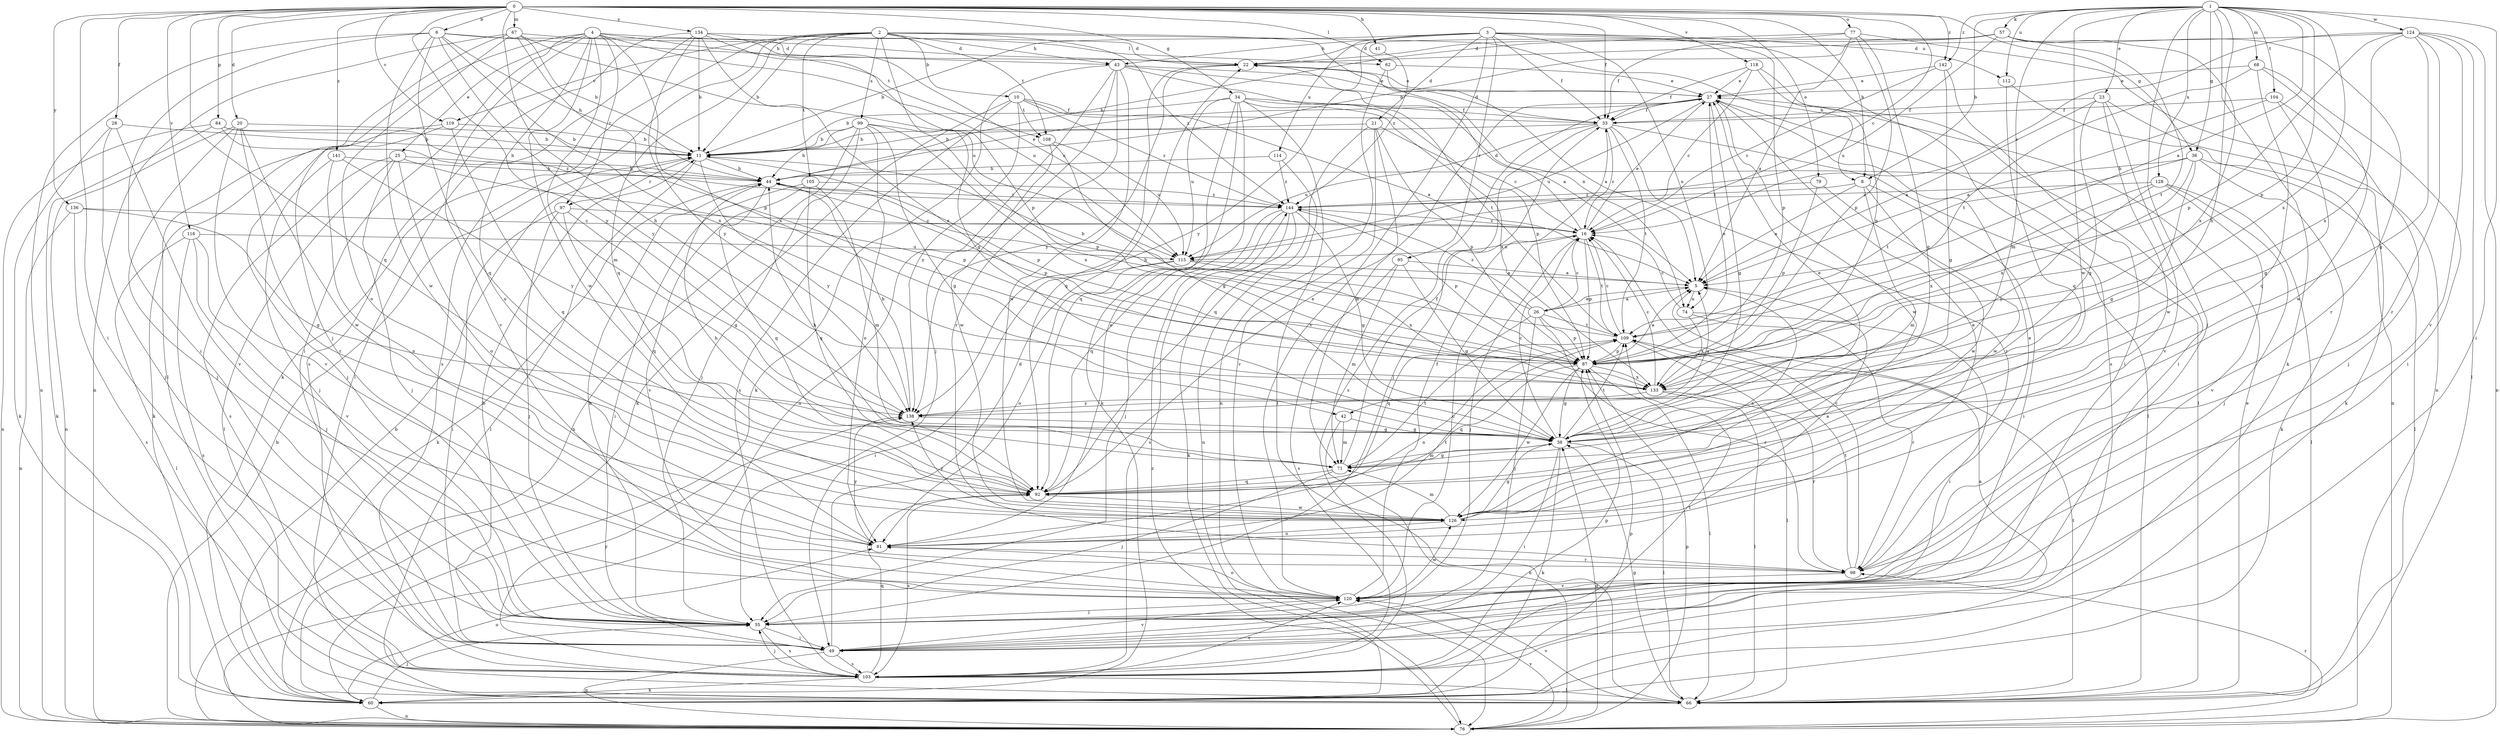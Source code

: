 strict digraph  {
0;
1;
2;
3;
4;
5;
6;
8;
10;
11;
16;
20;
21;
22;
23;
25;
26;
27;
28;
33;
34;
36;
38;
41;
42;
43;
44;
49;
55;
57;
60;
62;
66;
67;
68;
71;
74;
76;
77;
79;
81;
84;
87;
92;
95;
97;
98;
99;
103;
104;
105;
108;
109;
112;
114;
115;
116;
118;
119;
120;
124;
126;
128;
133;
134;
136;
138;
141;
142;
144;
0 -> 6  [label=b];
0 -> 8  [label=b];
0 -> 16  [label=c];
0 -> 20  [label=d];
0 -> 28  [label=f];
0 -> 33  [label=f];
0 -> 34  [label=g];
0 -> 36  [label=g];
0 -> 41  [label=h];
0 -> 42  [label=h];
0 -> 49  [label=i];
0 -> 62  [label=l];
0 -> 67  [label=m];
0 -> 77  [label=o];
0 -> 79  [label=o];
0 -> 84  [label=p];
0 -> 92  [label=q];
0 -> 116  [label=v];
0 -> 118  [label=v];
0 -> 119  [label=v];
0 -> 134  [label=y];
0 -> 136  [label=y];
0 -> 138  [label=y];
0 -> 141  [label=z];
0 -> 142  [label=z];
1 -> 5  [label=a];
1 -> 8  [label=b];
1 -> 23  [label=e];
1 -> 36  [label=g];
1 -> 42  [label=h];
1 -> 49  [label=i];
1 -> 55  [label=j];
1 -> 57  [label=k];
1 -> 60  [label=k];
1 -> 68  [label=m];
1 -> 71  [label=m];
1 -> 87  [label=p];
1 -> 104  [label=t];
1 -> 112  [label=u];
1 -> 124  [label=w];
1 -> 126  [label=w];
1 -> 128  [label=x];
1 -> 133  [label=x];
1 -> 142  [label=z];
2 -> 8  [label=b];
2 -> 10  [label=b];
2 -> 11  [label=b];
2 -> 38  [label=g];
2 -> 43  [label=h];
2 -> 60  [label=k];
2 -> 74  [label=n];
2 -> 92  [label=q];
2 -> 99  [label=s];
2 -> 103  [label=s];
2 -> 105  [label=t];
2 -> 108  [label=t];
2 -> 119  [label=v];
2 -> 144  [label=z];
3 -> 11  [label=b];
3 -> 21  [label=d];
3 -> 33  [label=f];
3 -> 43  [label=h];
3 -> 74  [label=n];
3 -> 87  [label=p];
3 -> 95  [label=r];
3 -> 103  [label=s];
3 -> 112  [label=u];
3 -> 114  [label=u];
3 -> 120  [label=v];
3 -> 138  [label=y];
4 -> 25  [label=e];
4 -> 49  [label=i];
4 -> 55  [label=j];
4 -> 62  [label=l];
4 -> 71  [label=m];
4 -> 81  [label=o];
4 -> 97  [label=r];
4 -> 108  [label=t];
4 -> 115  [label=u];
4 -> 120  [label=v];
4 -> 126  [label=w];
4 -> 133  [label=x];
5 -> 26  [label=e];
5 -> 74  [label=n];
6 -> 22  [label=d];
6 -> 43  [label=h];
6 -> 44  [label=h];
6 -> 49  [label=i];
6 -> 76  [label=n];
6 -> 92  [label=q];
6 -> 126  [label=w];
6 -> 133  [label=x];
6 -> 138  [label=y];
8 -> 5  [label=a];
8 -> 49  [label=i];
8 -> 71  [label=m];
8 -> 126  [label=w];
8 -> 144  [label=z];
10 -> 5  [label=a];
10 -> 33  [label=f];
10 -> 60  [label=k];
10 -> 103  [label=s];
10 -> 108  [label=t];
10 -> 138  [label=y];
10 -> 144  [label=z];
11 -> 44  [label=h];
11 -> 66  [label=l];
11 -> 87  [label=p];
11 -> 97  [label=r];
11 -> 138  [label=y];
16 -> 22  [label=d];
16 -> 27  [label=e];
16 -> 55  [label=j];
16 -> 87  [label=p];
16 -> 109  [label=t];
16 -> 115  [label=u];
20 -> 11  [label=b];
20 -> 55  [label=j];
20 -> 76  [label=n];
20 -> 98  [label=r];
20 -> 120  [label=v];
20 -> 126  [label=w];
21 -> 11  [label=b];
21 -> 16  [label=c];
21 -> 71  [label=m];
21 -> 87  [label=p];
21 -> 92  [label=q];
21 -> 120  [label=v];
22 -> 27  [label=e];
22 -> 92  [label=q];
22 -> 138  [label=y];
23 -> 5  [label=a];
23 -> 33  [label=f];
23 -> 38  [label=g];
23 -> 60  [label=k];
23 -> 120  [label=v];
23 -> 126  [label=w];
25 -> 44  [label=h];
25 -> 55  [label=j];
25 -> 66  [label=l];
25 -> 81  [label=o];
25 -> 87  [label=p];
25 -> 103  [label=s];
26 -> 5  [label=a];
26 -> 11  [label=b];
26 -> 16  [label=c];
26 -> 55  [label=j];
26 -> 87  [label=p];
26 -> 92  [label=q];
26 -> 98  [label=r];
26 -> 109  [label=t];
26 -> 144  [label=z];
27 -> 33  [label=f];
27 -> 38  [label=g];
27 -> 66  [label=l];
27 -> 103  [label=s];
27 -> 115  [label=u];
27 -> 126  [label=w];
28 -> 11  [label=b];
28 -> 55  [label=j];
28 -> 60  [label=k];
28 -> 120  [label=v];
33 -> 11  [label=b];
33 -> 16  [label=c];
33 -> 22  [label=d];
33 -> 55  [label=j];
33 -> 66  [label=l];
33 -> 98  [label=r];
33 -> 109  [label=t];
33 -> 115  [label=u];
34 -> 11  [label=b];
34 -> 33  [label=f];
34 -> 60  [label=k];
34 -> 66  [label=l];
34 -> 81  [label=o];
34 -> 87  [label=p];
34 -> 92  [label=q];
34 -> 115  [label=u];
34 -> 133  [label=x];
36 -> 38  [label=g];
36 -> 44  [label=h];
36 -> 60  [label=k];
36 -> 66  [label=l];
36 -> 109  [label=t];
36 -> 133  [label=x];
38 -> 16  [label=c];
38 -> 27  [label=e];
38 -> 49  [label=i];
38 -> 60  [label=k];
38 -> 66  [label=l];
38 -> 71  [label=m];
38 -> 109  [label=t];
41 -> 144  [label=z];
42 -> 38  [label=g];
42 -> 71  [label=m];
42 -> 76  [label=n];
43 -> 5  [label=a];
43 -> 27  [label=e];
43 -> 55  [label=j];
43 -> 60  [label=k];
43 -> 76  [label=n];
43 -> 98  [label=r];
43 -> 109  [label=t];
43 -> 126  [label=w];
44 -> 27  [label=e];
44 -> 60  [label=k];
44 -> 87  [label=p];
44 -> 92  [label=q];
44 -> 144  [label=z];
49 -> 11  [label=b];
49 -> 22  [label=d];
49 -> 76  [label=n];
49 -> 103  [label=s];
49 -> 120  [label=v];
55 -> 44  [label=h];
55 -> 49  [label=i];
55 -> 103  [label=s];
57 -> 11  [label=b];
57 -> 22  [label=d];
57 -> 33  [label=f];
57 -> 98  [label=r];
57 -> 109  [label=t];
57 -> 115  [label=u];
57 -> 133  [label=x];
60 -> 11  [label=b];
60 -> 55  [label=j];
60 -> 76  [label=n];
60 -> 81  [label=o];
60 -> 87  [label=p];
62 -> 5  [label=a];
62 -> 27  [label=e];
62 -> 76  [label=n];
66 -> 27  [label=e];
66 -> 38  [label=g];
66 -> 109  [label=t];
66 -> 120  [label=v];
67 -> 11  [label=b];
67 -> 22  [label=d];
67 -> 66  [label=l];
67 -> 76  [label=n];
67 -> 81  [label=o];
67 -> 87  [label=p];
67 -> 115  [label=u];
68 -> 27  [label=e];
68 -> 49  [label=i];
68 -> 92  [label=q];
68 -> 109  [label=t];
68 -> 126  [label=w];
71 -> 33  [label=f];
71 -> 38  [label=g];
71 -> 44  [label=h];
71 -> 55  [label=j];
71 -> 92  [label=q];
71 -> 109  [label=t];
74 -> 16  [label=c];
74 -> 49  [label=i];
74 -> 98  [label=r];
74 -> 133  [label=x];
76 -> 11  [label=b];
76 -> 38  [label=g];
76 -> 87  [label=p];
76 -> 98  [label=r];
76 -> 120  [label=v];
76 -> 144  [label=z];
77 -> 5  [label=a];
77 -> 22  [label=d];
77 -> 38  [label=g];
77 -> 44  [label=h];
77 -> 76  [label=n];
77 -> 87  [label=p];
79 -> 87  [label=p];
79 -> 126  [label=w];
79 -> 144  [label=z];
81 -> 5  [label=a];
81 -> 27  [label=e];
81 -> 98  [label=r];
81 -> 109  [label=t];
81 -> 138  [label=y];
84 -> 11  [label=b];
84 -> 44  [label=h];
84 -> 60  [label=k];
84 -> 76  [label=n];
84 -> 144  [label=z];
87 -> 5  [label=a];
87 -> 27  [label=e];
87 -> 38  [label=g];
87 -> 66  [label=l];
87 -> 92  [label=q];
87 -> 126  [label=w];
87 -> 133  [label=x];
92 -> 27  [label=e];
92 -> 44  [label=h];
92 -> 103  [label=s];
92 -> 126  [label=w];
95 -> 5  [label=a];
95 -> 38  [label=g];
95 -> 71  [label=m];
95 -> 103  [label=s];
97 -> 16  [label=c];
97 -> 38  [label=g];
97 -> 49  [label=i];
97 -> 55  [label=j];
97 -> 92  [label=q];
98 -> 16  [label=c];
98 -> 27  [label=e];
98 -> 109  [label=t];
98 -> 120  [label=v];
99 -> 11  [label=b];
99 -> 38  [label=g];
99 -> 44  [label=h];
99 -> 55  [label=j];
99 -> 76  [label=n];
99 -> 81  [label=o];
99 -> 87  [label=p];
99 -> 133  [label=x];
103 -> 5  [label=a];
103 -> 55  [label=j];
103 -> 60  [label=k];
103 -> 66  [label=l];
103 -> 87  [label=p];
103 -> 92  [label=q];
103 -> 109  [label=t];
103 -> 120  [label=v];
103 -> 138  [label=y];
104 -> 5  [label=a];
104 -> 33  [label=f];
104 -> 38  [label=g];
104 -> 55  [label=j];
105 -> 49  [label=i];
105 -> 71  [label=m];
105 -> 92  [label=q];
105 -> 120  [label=v];
105 -> 144  [label=z];
108 -> 38  [label=g];
108 -> 115  [label=u];
108 -> 126  [label=w];
109 -> 16  [label=c];
109 -> 44  [label=h];
109 -> 66  [label=l];
109 -> 81  [label=o];
109 -> 87  [label=p];
112 -> 76  [label=n];
112 -> 92  [label=q];
114 -> 44  [label=h];
114 -> 76  [label=n];
114 -> 144  [label=z];
115 -> 5  [label=a];
115 -> 49  [label=i];
115 -> 81  [label=o];
115 -> 133  [label=x];
116 -> 55  [label=j];
116 -> 66  [label=l];
116 -> 103  [label=s];
116 -> 115  [label=u];
116 -> 120  [label=v];
118 -> 16  [label=c];
118 -> 27  [label=e];
118 -> 33  [label=f];
118 -> 49  [label=i];
118 -> 87  [label=p];
119 -> 11  [label=b];
119 -> 55  [label=j];
119 -> 60  [label=k];
119 -> 92  [label=q];
120 -> 16  [label=c];
120 -> 33  [label=f];
120 -> 55  [label=j];
120 -> 81  [label=o];
120 -> 126  [label=w];
124 -> 16  [label=c];
124 -> 22  [label=d];
124 -> 38  [label=g];
124 -> 66  [label=l];
124 -> 76  [label=n];
124 -> 87  [label=p];
124 -> 98  [label=r];
124 -> 120  [label=v];
124 -> 133  [label=x];
126 -> 5  [label=a];
126 -> 38  [label=g];
126 -> 71  [label=m];
126 -> 81  [label=o];
126 -> 138  [label=y];
128 -> 55  [label=j];
128 -> 66  [label=l];
128 -> 120  [label=v];
128 -> 133  [label=x];
128 -> 138  [label=y];
128 -> 144  [label=z];
133 -> 16  [label=c];
133 -> 66  [label=l];
133 -> 98  [label=r];
133 -> 138  [label=y];
134 -> 11  [label=b];
134 -> 22  [label=d];
134 -> 66  [label=l];
134 -> 87  [label=p];
134 -> 103  [label=s];
134 -> 115  [label=u];
134 -> 133  [label=x];
134 -> 138  [label=y];
136 -> 16  [label=c];
136 -> 38  [label=g];
136 -> 76  [label=n];
136 -> 103  [label=s];
138 -> 5  [label=a];
138 -> 38  [label=g];
138 -> 44  [label=h];
141 -> 44  [label=h];
141 -> 55  [label=j];
141 -> 81  [label=o];
141 -> 138  [label=y];
142 -> 16  [label=c];
142 -> 27  [label=e];
142 -> 38  [label=g];
142 -> 49  [label=i];
144 -> 16  [label=c];
144 -> 38  [label=g];
144 -> 55  [label=j];
144 -> 60  [label=k];
144 -> 87  [label=p];
144 -> 92  [label=q];
144 -> 103  [label=s];
}
